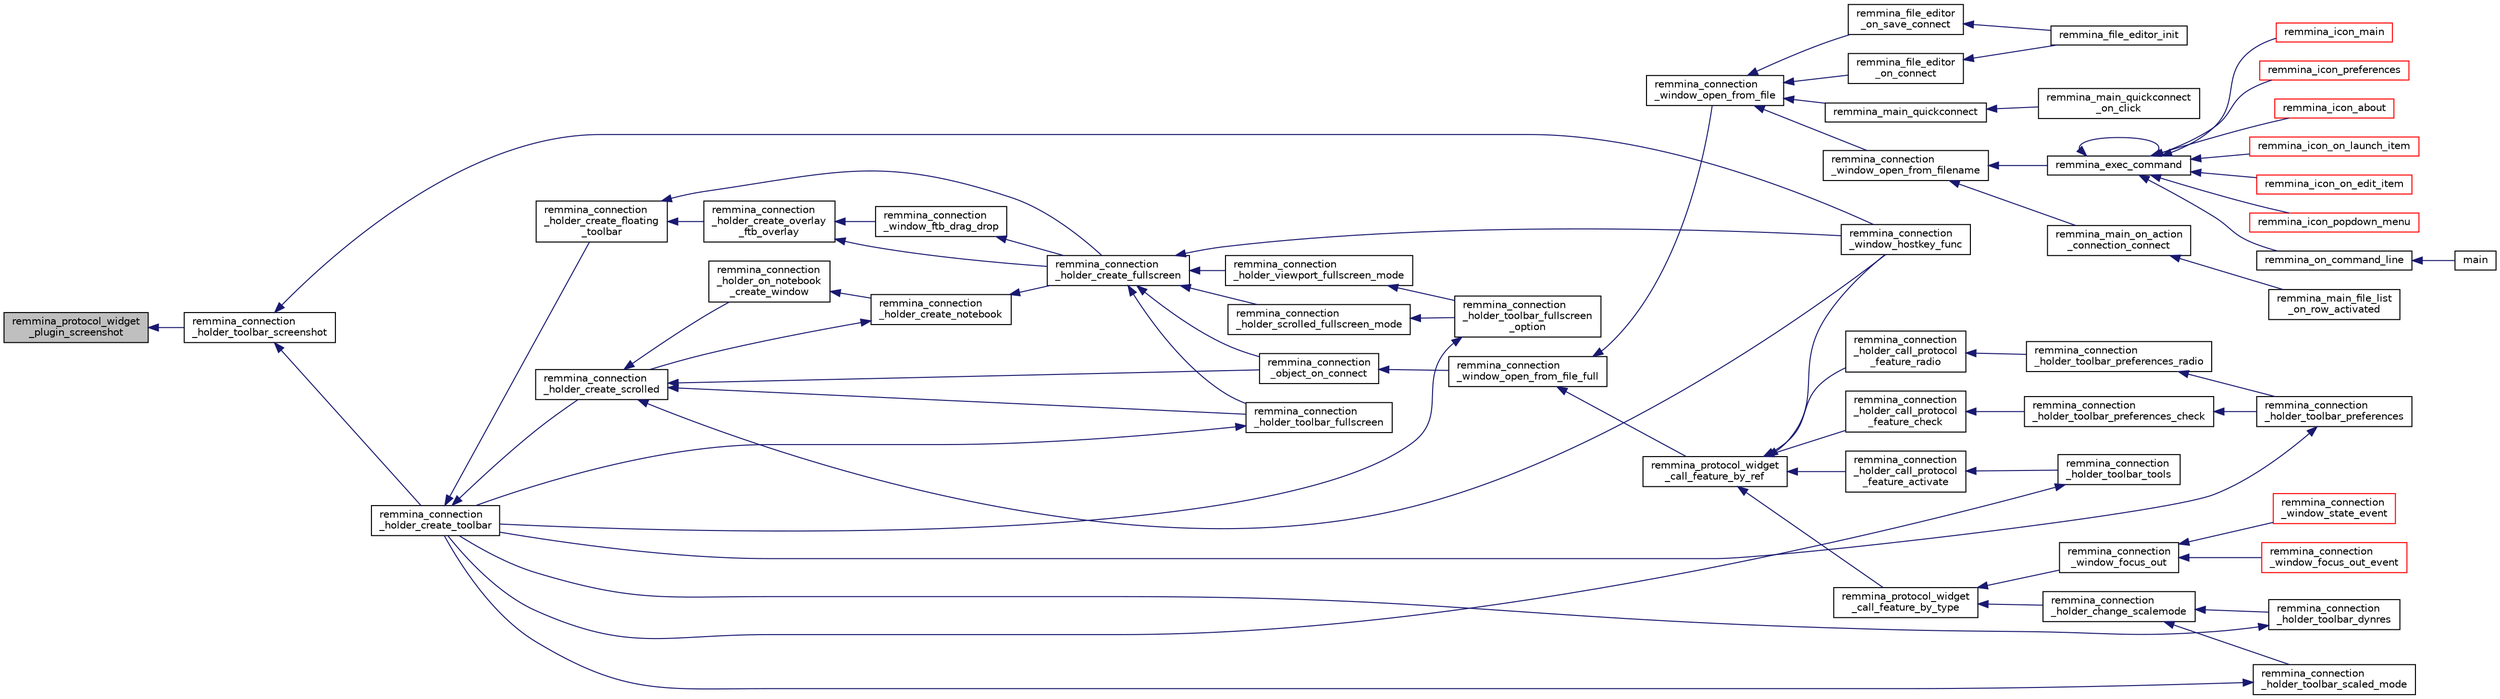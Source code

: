 digraph "remmina_protocol_widget_plugin_screenshot"
{
  edge [fontname="Helvetica",fontsize="10",labelfontname="Helvetica",labelfontsize="10"];
  node [fontname="Helvetica",fontsize="10",shape=record];
  rankdir="LR";
  Node3511 [label="remmina_protocol_widget\l_plugin_screenshot",height=0.2,width=0.4,color="black", fillcolor="grey75", style="filled", fontcolor="black"];
  Node3511 -> Node3512 [dir="back",color="midnightblue",fontsize="10",style="solid",fontname="Helvetica"];
  Node3512 [label="remmina_connection\l_holder_toolbar_screenshot",height=0.2,width=0.4,color="black", fillcolor="white", style="filled",URL="$remmina__connection__window_8c.html#a7959ed5b51966bb0fb9e7b84bbb9878d"];
  Node3512 -> Node3513 [dir="back",color="midnightblue",fontsize="10",style="solid",fontname="Helvetica"];
  Node3513 [label="remmina_connection\l_holder_create_toolbar",height=0.2,width=0.4,color="black", fillcolor="white", style="filled",URL="$remmina__connection__window_8c.html#af8138da72278e9e9000276e08a6fd984"];
  Node3513 -> Node3514 [dir="back",color="midnightblue",fontsize="10",style="solid",fontname="Helvetica"];
  Node3514 [label="remmina_connection\l_holder_create_floating\l_toolbar",height=0.2,width=0.4,color="black", fillcolor="white", style="filled",URL="$remmina__connection__window_8c.html#a967dca6c1876afc3e6bcb763f9709d43"];
  Node3514 -> Node3515 [dir="back",color="midnightblue",fontsize="10",style="solid",fontname="Helvetica"];
  Node3515 [label="remmina_connection\l_holder_create_overlay\l_ftb_overlay",height=0.2,width=0.4,color="black", fillcolor="white", style="filled",URL="$remmina__connection__window_8c.html#ab2edcb806312b3367c70fbb13c383ae0"];
  Node3515 -> Node3516 [dir="back",color="midnightblue",fontsize="10",style="solid",fontname="Helvetica"];
  Node3516 [label="remmina_connection\l_window_ftb_drag_drop",height=0.2,width=0.4,color="black", fillcolor="white", style="filled",URL="$remmina__connection__window_8c.html#a15c9b2bd929f8f2bb64d0bb6fa60f067"];
  Node3516 -> Node3517 [dir="back",color="midnightblue",fontsize="10",style="solid",fontname="Helvetica"];
  Node3517 [label="remmina_connection\l_holder_create_fullscreen",height=0.2,width=0.4,color="black", fillcolor="white", style="filled",URL="$remmina__connection__window_8c.html#ae67ca4d276339723c1ff87fc224eaccf"];
  Node3517 -> Node3518 [dir="back",color="midnightblue",fontsize="10",style="solid",fontname="Helvetica"];
  Node3518 [label="remmina_connection\l_holder_toolbar_fullscreen",height=0.2,width=0.4,color="black", fillcolor="white", style="filled",URL="$remmina__connection__window_8c.html#a02ac20f50f1b7b816bd7208127efdbee"];
  Node3518 -> Node3513 [dir="back",color="midnightblue",fontsize="10",style="solid",fontname="Helvetica"];
  Node3517 -> Node3519 [dir="back",color="midnightblue",fontsize="10",style="solid",fontname="Helvetica"];
  Node3519 [label="remmina_connection\l_holder_viewport_fullscreen_mode",height=0.2,width=0.4,color="black", fillcolor="white", style="filled",URL="$remmina__connection__window_8c.html#a0e99d0ff8c39f2c6de508eee9ef498c5"];
  Node3519 -> Node3520 [dir="back",color="midnightblue",fontsize="10",style="solid",fontname="Helvetica"];
  Node3520 [label="remmina_connection\l_holder_toolbar_fullscreen\l_option",height=0.2,width=0.4,color="black", fillcolor="white", style="filled",URL="$remmina__connection__window_8c.html#a1415cdcbed0e6fe9a7978586bf132207"];
  Node3520 -> Node3513 [dir="back",color="midnightblue",fontsize="10",style="solid",fontname="Helvetica"];
  Node3517 -> Node3521 [dir="back",color="midnightblue",fontsize="10",style="solid",fontname="Helvetica"];
  Node3521 [label="remmina_connection\l_holder_scrolled_fullscreen_mode",height=0.2,width=0.4,color="black", fillcolor="white", style="filled",URL="$remmina__connection__window_8c.html#aa25cae5c0e15e13b817b925e42a044a9"];
  Node3521 -> Node3520 [dir="back",color="midnightblue",fontsize="10",style="solid",fontname="Helvetica"];
  Node3517 -> Node3522 [dir="back",color="midnightblue",fontsize="10",style="solid",fontname="Helvetica"];
  Node3522 [label="remmina_connection\l_window_hostkey_func",height=0.2,width=0.4,color="black", fillcolor="white", style="filled",URL="$remmina__connection__window_8c.html#abef663d930076deb3105f86dabe2a9c3"];
  Node3517 -> Node3523 [dir="back",color="midnightblue",fontsize="10",style="solid",fontname="Helvetica"];
  Node3523 [label="remmina_connection\l_object_on_connect",height=0.2,width=0.4,color="black", fillcolor="white", style="filled",URL="$remmina__connection__window_8c.html#a0ad685a873ecef95ec13caba17e0c22e"];
  Node3523 -> Node3524 [dir="back",color="midnightblue",fontsize="10",style="solid",fontname="Helvetica"];
  Node3524 [label="remmina_connection\l_window_open_from_file_full",height=0.2,width=0.4,color="black", fillcolor="white", style="filled",URL="$remmina__connection__window_8h.html#adbf2b670ca3bae96a99cb0b36021a961"];
  Node3524 -> Node3525 [dir="back",color="midnightblue",fontsize="10",style="solid",fontname="Helvetica"];
  Node3525 [label="remmina_connection\l_window_open_from_file",height=0.2,width=0.4,color="black", fillcolor="white", style="filled",URL="$remmina__connection__window_8h.html#a1c7f722a89609523cc4de079cc82f23c"];
  Node3525 -> Node3526 [dir="back",color="midnightblue",fontsize="10",style="solid",fontname="Helvetica"];
  Node3526 [label="remmina_connection\l_window_open_from_filename",height=0.2,width=0.4,color="black", fillcolor="white", style="filled",URL="$remmina__connection__window_8h.html#ab0ed27ef360efc7d92906cbabf9da5db"];
  Node3526 -> Node3527 [dir="back",color="midnightblue",fontsize="10",style="solid",fontname="Helvetica"];
  Node3527 [label="remmina_exec_command",height=0.2,width=0.4,color="black", fillcolor="white", style="filled",URL="$remmina__exec_8h.html#a424cabdcff647797061e7482049d62a7"];
  Node3527 -> Node3528 [dir="back",color="midnightblue",fontsize="10",style="solid",fontname="Helvetica"];
  Node3528 [label="remmina_on_command_line",height=0.2,width=0.4,color="black", fillcolor="white", style="filled",URL="$remmina_8c.html#aeb286fc5bd52ab5382ab8cb495dc2914"];
  Node3528 -> Node3529 [dir="back",color="midnightblue",fontsize="10",style="solid",fontname="Helvetica"];
  Node3529 [label="main",height=0.2,width=0.4,color="black", fillcolor="white", style="filled",URL="$remmina_8c.html#a0ddf1224851353fc92bfbff6f499fa97"];
  Node3527 -> Node3527 [dir="back",color="midnightblue",fontsize="10",style="solid",fontname="Helvetica"];
  Node3527 -> Node3530 [dir="back",color="midnightblue",fontsize="10",style="solid",fontname="Helvetica"];
  Node3530 [label="remmina_icon_main",height=0.2,width=0.4,color="red", fillcolor="white", style="filled",URL="$remmina__icon_8c.html#a920476110ab6410c8fc8cf734109e497"];
  Node3527 -> Node3541 [dir="back",color="midnightblue",fontsize="10",style="solid",fontname="Helvetica"];
  Node3541 [label="remmina_icon_preferences",height=0.2,width=0.4,color="red", fillcolor="white", style="filled",URL="$remmina__icon_8c.html#ad3b0e3d12e4854eae05b1afea19da404"];
  Node3527 -> Node3542 [dir="back",color="midnightblue",fontsize="10",style="solid",fontname="Helvetica"];
  Node3542 [label="remmina_icon_about",height=0.2,width=0.4,color="red", fillcolor="white", style="filled",URL="$remmina__icon_8c.html#a5cdf1958ef01e49889bcee2e90e2cf71"];
  Node3527 -> Node3543 [dir="back",color="midnightblue",fontsize="10",style="solid",fontname="Helvetica"];
  Node3543 [label="remmina_icon_on_launch_item",height=0.2,width=0.4,color="red", fillcolor="white", style="filled",URL="$remmina__icon_8c.html#ad1699688680e12abcfd5c74dd2f76d83"];
  Node3527 -> Node3546 [dir="back",color="midnightblue",fontsize="10",style="solid",fontname="Helvetica"];
  Node3546 [label="remmina_icon_on_edit_item",height=0.2,width=0.4,color="red", fillcolor="white", style="filled",URL="$remmina__icon_8c.html#af8708120906a8dc41a7998ebf9ecd129"];
  Node3527 -> Node3547 [dir="back",color="midnightblue",fontsize="10",style="solid",fontname="Helvetica"];
  Node3547 [label="remmina_icon_popdown_menu",height=0.2,width=0.4,color="red", fillcolor="white", style="filled",URL="$remmina__icon_8c.html#a444be76e3c3a065279c5f9abc7fae833"];
  Node3526 -> Node3548 [dir="back",color="midnightblue",fontsize="10",style="solid",fontname="Helvetica"];
  Node3548 [label="remmina_main_on_action\l_connection_connect",height=0.2,width=0.4,color="black", fillcolor="white", style="filled",URL="$remmina__main_8c.html#ae023d1cb099a4f7bee79f13760566cbf"];
  Node3548 -> Node3549 [dir="back",color="midnightblue",fontsize="10",style="solid",fontname="Helvetica"];
  Node3549 [label="remmina_main_file_list\l_on_row_activated",height=0.2,width=0.4,color="black", fillcolor="white", style="filled",URL="$remmina__main_8c.html#aba1a89a2400c5cc8373c6bd34602ac10"];
  Node3525 -> Node3550 [dir="back",color="midnightblue",fontsize="10",style="solid",fontname="Helvetica"];
  Node3550 [label="remmina_file_editor\l_on_connect",height=0.2,width=0.4,color="black", fillcolor="white", style="filled",URL="$remmina__file__editor_8c.html#a73b8581fd1fd77532b748d91a2951f25"];
  Node3550 -> Node3534 [dir="back",color="midnightblue",fontsize="10",style="solid",fontname="Helvetica"];
  Node3534 [label="remmina_file_editor_init",height=0.2,width=0.4,color="black", fillcolor="white", style="filled",URL="$remmina__file__editor_8c.html#a9afd8d41c66f547320930eb331f3124d"];
  Node3525 -> Node3535 [dir="back",color="midnightblue",fontsize="10",style="solid",fontname="Helvetica"];
  Node3535 [label="remmina_file_editor\l_on_save_connect",height=0.2,width=0.4,color="black", fillcolor="white", style="filled",URL="$remmina__file__editor_8c.html#a57224f3f69f04f398de563b71be6b18e"];
  Node3535 -> Node3534 [dir="back",color="midnightblue",fontsize="10",style="solid",fontname="Helvetica"];
  Node3525 -> Node3551 [dir="back",color="midnightblue",fontsize="10",style="solid",fontname="Helvetica"];
  Node3551 [label="remmina_main_quickconnect",height=0.2,width=0.4,color="black", fillcolor="white", style="filled",URL="$remmina__main_8c.html#a802458852abacebfb16f1f4295806a01"];
  Node3551 -> Node3552 [dir="back",color="midnightblue",fontsize="10",style="solid",fontname="Helvetica"];
  Node3552 [label="remmina_main_quickconnect\l_on_click",height=0.2,width=0.4,color="black", fillcolor="white", style="filled",URL="$remmina__main_8c.html#a210e9e04c7c97cc86412044de31f659d"];
  Node3524 -> Node3553 [dir="back",color="midnightblue",fontsize="10",style="solid",fontname="Helvetica"];
  Node3553 [label="remmina_protocol_widget\l_call_feature_by_ref",height=0.2,width=0.4,color="black", fillcolor="white", style="filled",URL="$remmina__protocol__widget_8h.html#a605b69a9aa4393024369cc5070488692"];
  Node3553 -> Node3554 [dir="back",color="midnightblue",fontsize="10",style="solid",fontname="Helvetica"];
  Node3554 [label="remmina_connection\l_holder_call_protocol\l_feature_radio",height=0.2,width=0.4,color="black", fillcolor="white", style="filled",URL="$remmina__connection__window_8c.html#a86280cb973101817f7410af393bc2f98"];
  Node3554 -> Node3555 [dir="back",color="midnightblue",fontsize="10",style="solid",fontname="Helvetica"];
  Node3555 [label="remmina_connection\l_holder_toolbar_preferences_radio",height=0.2,width=0.4,color="black", fillcolor="white", style="filled",URL="$remmina__connection__window_8c.html#a1ddab4aacc284c606ab237eae9c0b5a9"];
  Node3555 -> Node3556 [dir="back",color="midnightblue",fontsize="10",style="solid",fontname="Helvetica"];
  Node3556 [label="remmina_connection\l_holder_toolbar_preferences",height=0.2,width=0.4,color="black", fillcolor="white", style="filled",URL="$remmina__connection__window_8c.html#a78ec7d6e66d6e6569c1a9a0230c74bc8"];
  Node3556 -> Node3513 [dir="back",color="midnightblue",fontsize="10",style="solid",fontname="Helvetica"];
  Node3553 -> Node3557 [dir="back",color="midnightblue",fontsize="10",style="solid",fontname="Helvetica"];
  Node3557 [label="remmina_connection\l_holder_call_protocol\l_feature_check",height=0.2,width=0.4,color="black", fillcolor="white", style="filled",URL="$remmina__connection__window_8c.html#a8d924ded7fe147df8b5f113e2fb1d6e7"];
  Node3557 -> Node3558 [dir="back",color="midnightblue",fontsize="10",style="solid",fontname="Helvetica"];
  Node3558 [label="remmina_connection\l_holder_toolbar_preferences_check",height=0.2,width=0.4,color="black", fillcolor="white", style="filled",URL="$remmina__connection__window_8c.html#ada0dce340f5f1484c496a2357e8a2c69"];
  Node3558 -> Node3556 [dir="back",color="midnightblue",fontsize="10",style="solid",fontname="Helvetica"];
  Node3553 -> Node3559 [dir="back",color="midnightblue",fontsize="10",style="solid",fontname="Helvetica"];
  Node3559 [label="remmina_connection\l_holder_call_protocol\l_feature_activate",height=0.2,width=0.4,color="black", fillcolor="white", style="filled",URL="$remmina__connection__window_8c.html#a4507b43c6fd10bc68d9512c6b253a552"];
  Node3559 -> Node3560 [dir="back",color="midnightblue",fontsize="10",style="solid",fontname="Helvetica"];
  Node3560 [label="remmina_connection\l_holder_toolbar_tools",height=0.2,width=0.4,color="black", fillcolor="white", style="filled",URL="$remmina__connection__window_8c.html#a51cc0b2274049920f67c71047bd76213"];
  Node3560 -> Node3513 [dir="back",color="midnightblue",fontsize="10",style="solid",fontname="Helvetica"];
  Node3553 -> Node3522 [dir="back",color="midnightblue",fontsize="10",style="solid",fontname="Helvetica"];
  Node3553 -> Node3561 [dir="back",color="midnightblue",fontsize="10",style="solid",fontname="Helvetica"];
  Node3561 [label="remmina_protocol_widget\l_call_feature_by_type",height=0.2,width=0.4,color="black", fillcolor="white", style="filled",URL="$remmina__protocol__widget_8h.html#a6a630e96e5b914d60d678ae8eaad4cd9"];
  Node3561 -> Node3562 [dir="back",color="midnightblue",fontsize="10",style="solid",fontname="Helvetica"];
  Node3562 [label="remmina_connection\l_holder_change_scalemode",height=0.2,width=0.4,color="black", fillcolor="white", style="filled",URL="$remmina__connection__window_8c.html#a5565ebedf82eb9f2d54b7f447b4c930e"];
  Node3562 -> Node3563 [dir="back",color="midnightblue",fontsize="10",style="solid",fontname="Helvetica"];
  Node3563 [label="remmina_connection\l_holder_toolbar_dynres",height=0.2,width=0.4,color="black", fillcolor="white", style="filled",URL="$remmina__connection__window_8c.html#a576e3800c7371f63b27e3832848ac4e5"];
  Node3563 -> Node3513 [dir="back",color="midnightblue",fontsize="10",style="solid",fontname="Helvetica"];
  Node3562 -> Node3564 [dir="back",color="midnightblue",fontsize="10",style="solid",fontname="Helvetica"];
  Node3564 [label="remmina_connection\l_holder_toolbar_scaled_mode",height=0.2,width=0.4,color="black", fillcolor="white", style="filled",URL="$remmina__connection__window_8c.html#ad6136dd7c0867a5a5f1c0b0645632ee4"];
  Node3564 -> Node3513 [dir="back",color="midnightblue",fontsize="10",style="solid",fontname="Helvetica"];
  Node3561 -> Node3565 [dir="back",color="midnightblue",fontsize="10",style="solid",fontname="Helvetica"];
  Node3565 [label="remmina_connection\l_window_focus_out",height=0.2,width=0.4,color="black", fillcolor="white", style="filled",URL="$remmina__connection__window_8c.html#a8c242e0a7ee57ed79099c330d696b43f"];
  Node3565 -> Node3566 [dir="back",color="midnightblue",fontsize="10",style="solid",fontname="Helvetica"];
  Node3566 [label="remmina_connection\l_window_focus_out_event",height=0.2,width=0.4,color="red", fillcolor="white", style="filled",URL="$remmina__connection__window_8c.html#a539828a1dd435bee083d82136691176c"];
  Node3565 -> Node3571 [dir="back",color="midnightblue",fontsize="10",style="solid",fontname="Helvetica"];
  Node3571 [label="remmina_connection\l_window_state_event",height=0.2,width=0.4,color="red", fillcolor="white", style="filled",URL="$remmina__connection__window_8c.html#a174d5b1e983a96c98aae2e8078f462bd"];
  Node3515 -> Node3517 [dir="back",color="midnightblue",fontsize="10",style="solid",fontname="Helvetica"];
  Node3514 -> Node3517 [dir="back",color="midnightblue",fontsize="10",style="solid",fontname="Helvetica"];
  Node3513 -> Node3568 [dir="back",color="midnightblue",fontsize="10",style="solid",fontname="Helvetica"];
  Node3568 [label="remmina_connection\l_holder_create_scrolled",height=0.2,width=0.4,color="black", fillcolor="white", style="filled",URL="$remmina__connection__window_8c.html#a57b3656c37df65d276ddd50a16906dc7"];
  Node3568 -> Node3518 [dir="back",color="midnightblue",fontsize="10",style="solid",fontname="Helvetica"];
  Node3568 -> Node3569 [dir="back",color="midnightblue",fontsize="10",style="solid",fontname="Helvetica"];
  Node3569 [label="remmina_connection\l_holder_on_notebook\l_create_window",height=0.2,width=0.4,color="black", fillcolor="white", style="filled",URL="$remmina__connection__window_8c.html#a2f5fc595c1aad851962aa58e2009bcce"];
  Node3569 -> Node3570 [dir="back",color="midnightblue",fontsize="10",style="solid",fontname="Helvetica"];
  Node3570 [label="remmina_connection\l_holder_create_notebook",height=0.2,width=0.4,color="black", fillcolor="white", style="filled",URL="$remmina__connection__window_8c.html#ae616dc409c5775dc73d9a83c1f081705"];
  Node3570 -> Node3568 [dir="back",color="midnightblue",fontsize="10",style="solid",fontname="Helvetica"];
  Node3570 -> Node3517 [dir="back",color="midnightblue",fontsize="10",style="solid",fontname="Helvetica"];
  Node3568 -> Node3522 [dir="back",color="midnightblue",fontsize="10",style="solid",fontname="Helvetica"];
  Node3568 -> Node3523 [dir="back",color="midnightblue",fontsize="10",style="solid",fontname="Helvetica"];
  Node3512 -> Node3522 [dir="back",color="midnightblue",fontsize="10",style="solid",fontname="Helvetica"];
}
